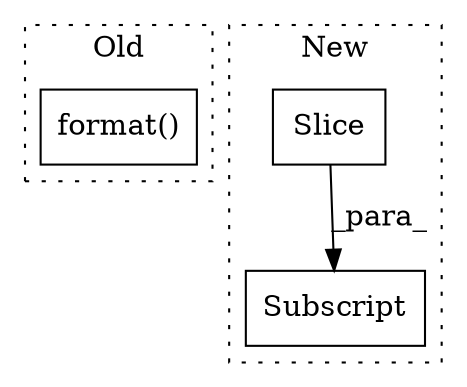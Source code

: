 digraph G {
subgraph cluster0 {
1 [label="format()" a="75" s="3316,3412" l="84,1" shape="box"];
label = "Old";
style="dotted";
}
subgraph cluster1 {
2 [label="Slice" a="80" s="3995" l="11" shape="box"];
3 [label="Subscript" a="63" s="3988,0" l="19,0" shape="box"];
label = "New";
style="dotted";
}
2 -> 3 [label="_para_"];
}